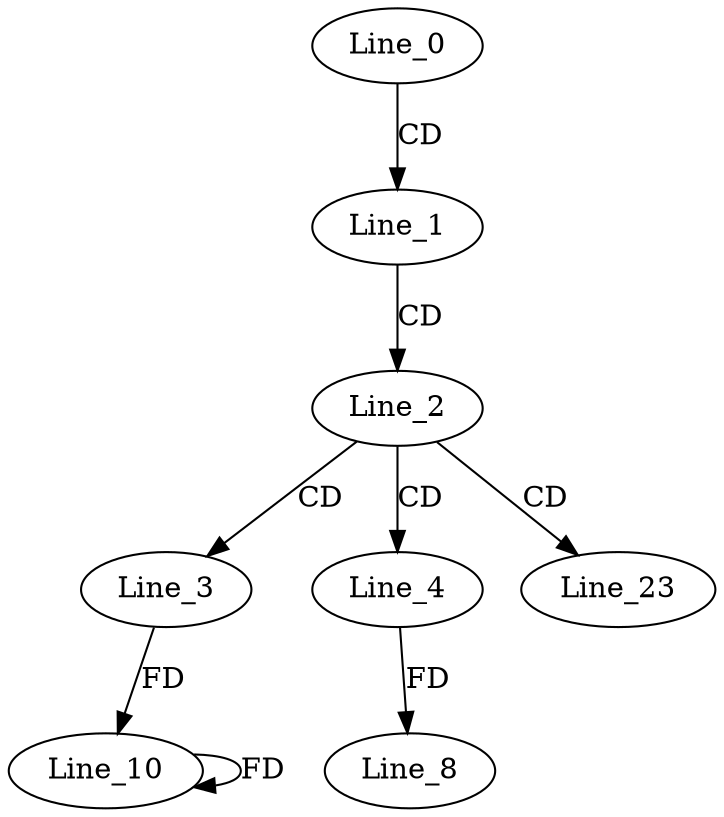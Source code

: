digraph G {
  Line_0;
  Line_1;
  Line_2;
  Line_3;
  Line_4;
  Line_8;
  Line_10;
  Line_10;
  Line_23;
  Line_0 -> Line_1 [ label="CD" ];
  Line_1 -> Line_2 [ label="CD" ];
  Line_2 -> Line_3 [ label="CD" ];
  Line_2 -> Line_4 [ label="CD" ];
  Line_4 -> Line_8 [ label="FD" ];
  Line_3 -> Line_10 [ label="FD" ];
  Line_10 -> Line_10 [ label="FD" ];
  Line_2 -> Line_23 [ label="CD" ];
}
